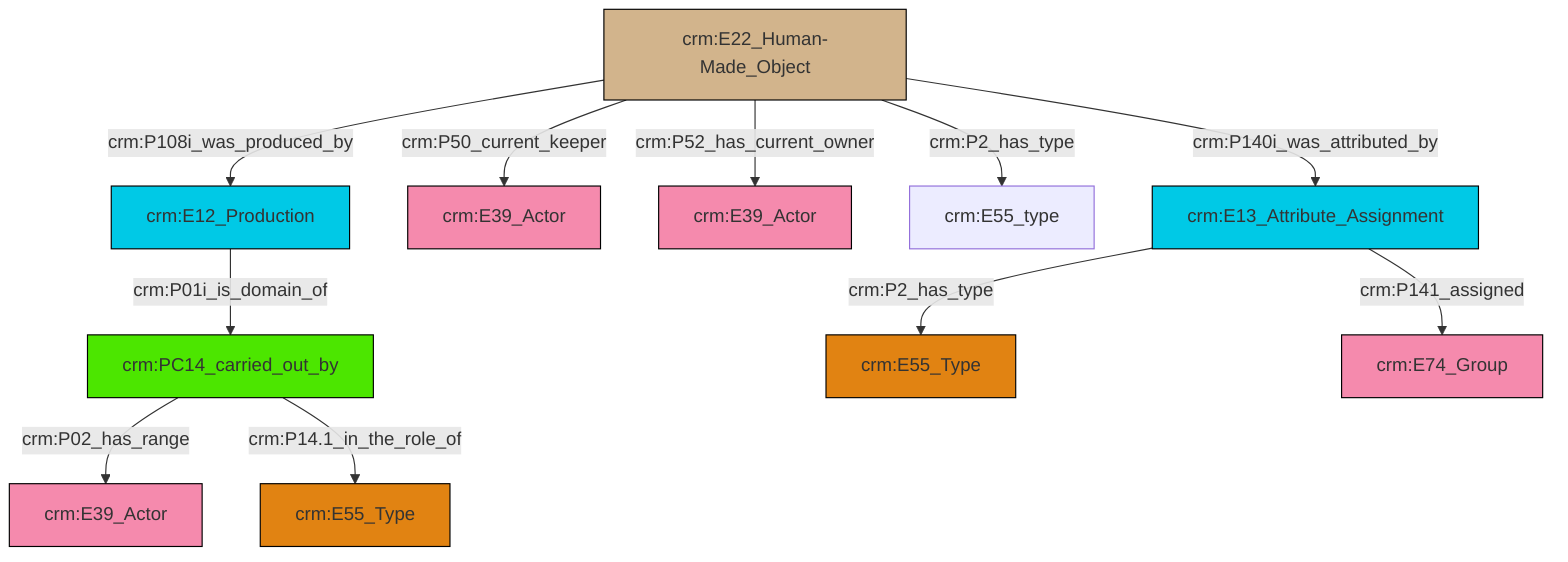 graph TD
classDef Literal fill:#f2f2f2,stroke:#000000;
classDef CRM_Entity fill:#FFFFFF,stroke:#000000;
classDef Temporal_Entity fill:#00C9E6, stroke:#000000;
classDef Type fill:#E18312, stroke:#000000;
classDef Time-Span fill:#2C9C91, stroke:#000000;
classDef Appellation fill:#FFEB7F, stroke:#000000;
classDef Place fill:#008836, stroke:#000000;
classDef Persistent_Item fill:#B266B2, stroke:#000000;
classDef Conceptual_Object fill:#FFD700, stroke:#000000;
classDef Physical_Thing fill:#D2B48C, stroke:#000000;
classDef Actor fill:#f58aad, stroke:#000000;
classDef PC_Classes fill:#4ce600, stroke:#000000;
classDef Multi fill:#cccccc,stroke:#000000;

2["crm:E22_Human-Made_Object"]:::Physical_Thing -->|crm:P108i_was_produced_by| 3["crm:E12_Production"]:::Temporal_Entity
2["crm:E22_Human-Made_Object"]:::Physical_Thing -->|crm:P50_current_keeper| 4["crm:E39_Actor"]:::Actor
2["crm:E22_Human-Made_Object"]:::Physical_Thing -->|crm:P52_has_current_owner| 7["crm:E39_Actor"]:::Actor
2["crm:E22_Human-Made_Object"]:::Physical_Thing -->|crm:P2_has_type| 0["crm:E55_type"]:::Default
12["crm:E13_Attribute_Assignment"]:::Temporal_Entity -->|crm:P2_has_type| 10["crm:E55_Type"]:::Type
15["crm:PC14_carried_out_by"]:::PC_Classes -->|crm:P02_has_range| 8["crm:E39_Actor"]:::Actor
2["crm:E22_Human-Made_Object"]:::Physical_Thing -->|crm:P140i_was_attributed_by| 12["crm:E13_Attribute_Assignment"]:::Temporal_Entity
3["crm:E12_Production"]:::Temporal_Entity -->|crm:P01i_is_domain_of| 15["crm:PC14_carried_out_by"]:::PC_Classes
12["crm:E13_Attribute_Assignment"]:::Temporal_Entity -->|crm:P141_assigned| 20["crm:E74_Group"]:::Actor
15["crm:PC14_carried_out_by"]:::PC_Classes -->|crm:P14.1_in_the_role_of| 5["crm:E55_Type"]:::Type